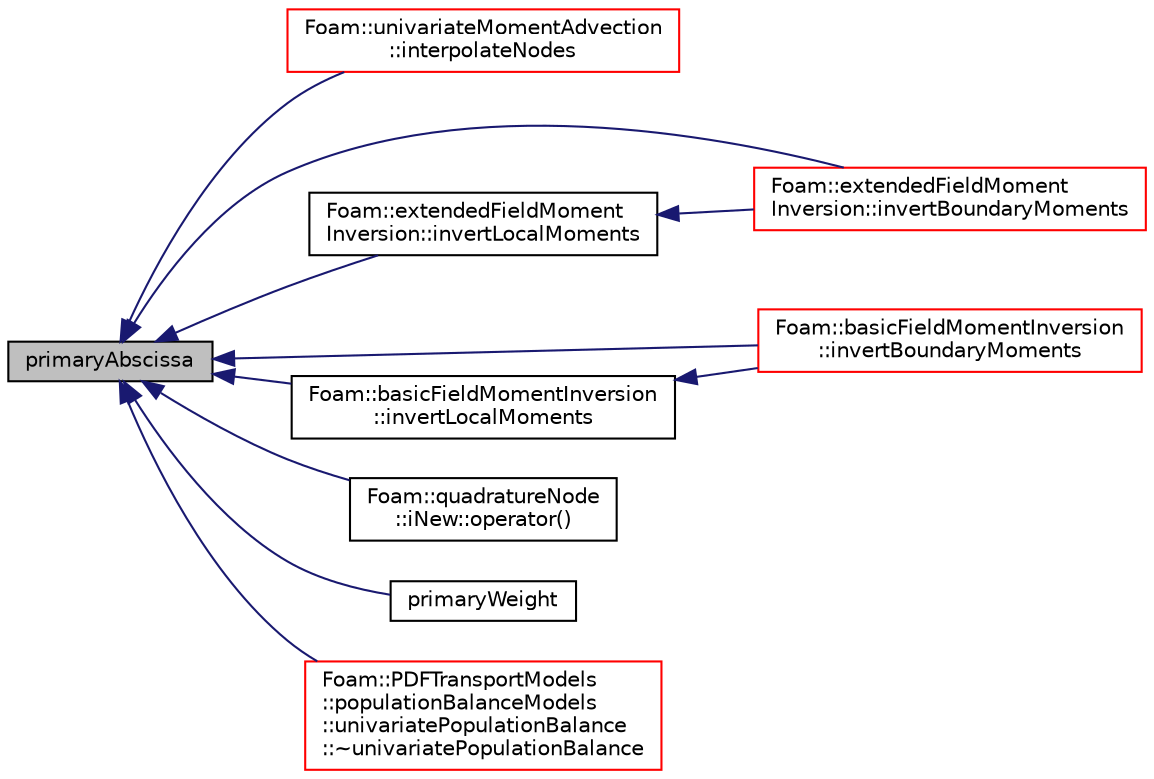 digraph "primaryAbscissa"
{
  bgcolor="transparent";
  edge [fontname="Helvetica",fontsize="10",labelfontname="Helvetica",labelfontsize="10"];
  node [fontname="Helvetica",fontsize="10",shape=record];
  rankdir="LR";
  Node1 [label="primaryAbscissa",height=0.2,width=0.4,color="black", fillcolor="grey75", style="filled", fontcolor="black"];
  Node1 -> Node2 [dir="back",color="midnightblue",fontsize="10",style="solid",fontname="Helvetica"];
  Node2 [label="Foam::univariateMomentAdvection\l::interpolateNodes",height=0.2,width=0.4,color="red",URL="$a00069.html#aee1fc78125838d352f1209c771319fe7",tooltip="Protected member functions. "];
  Node1 -> Node3 [dir="back",color="midnightblue",fontsize="10",style="solid",fontname="Helvetica"];
  Node3 [label="Foam::extendedFieldMoment\lInversion::invertBoundaryMoments",height=0.2,width=0.4,color="red",URL="$a00019.html#a0db254ceb34e9343bebd658750f9312d",tooltip="Invert moments on boundaries. "];
  Node1 -> Node4 [dir="back",color="midnightblue",fontsize="10",style="solid",fontname="Helvetica"];
  Node4 [label="Foam::basicFieldMomentInversion\l::invertBoundaryMoments",height=0.2,width=0.4,color="red",URL="$a00004.html#a0db254ceb34e9343bebd658750f9312d",tooltip="Invert moments on boundaries. "];
  Node1 -> Node5 [dir="back",color="midnightblue",fontsize="10",style="solid",fontname="Helvetica"];
  Node5 [label="Foam::extendedFieldMoment\lInversion::invertLocalMoments",height=0.2,width=0.4,color="black",URL="$a00019.html#ae61ce7f3d511855a1d0eaf25c94d648f",tooltip="Invert moments in a single cell. "];
  Node5 -> Node3 [dir="back",color="midnightblue",fontsize="10",style="solid",fontname="Helvetica"];
  Node1 -> Node6 [dir="back",color="midnightblue",fontsize="10",style="solid",fontname="Helvetica"];
  Node6 [label="Foam::basicFieldMomentInversion\l::invertLocalMoments",height=0.2,width=0.4,color="black",URL="$a00004.html#ae61ce7f3d511855a1d0eaf25c94d648f",tooltip="Invert moments in a single cell. "];
  Node6 -> Node4 [dir="back",color="midnightblue",fontsize="10",style="solid",fontname="Helvetica"];
  Node1 -> Node7 [dir="back",color="midnightblue",fontsize="10",style="solid",fontname="Helvetica"];
  Node7 [label="Foam::quadratureNode\l::iNew::operator()",height=0.2,width=0.4,color="black",URL="$a00033.html#a7cf4b421db9b97300525a415cbae6d2c"];
  Node1 -> Node8 [dir="back",color="midnightblue",fontsize="10",style="solid",fontname="Helvetica"];
  Node8 [label="primaryWeight",height=0.2,width=0.4,color="black",URL="$a00061.html#a156872933508c1374a01a7abe6ec039c",tooltip="Non-const access to the weight of the node. "];
  Node1 -> Node9 [dir="back",color="midnightblue",fontsize="10",style="solid",fontname="Helvetica"];
  Node9 [label="Foam::PDFTransportModels\l::populationBalanceModels\l::univariatePopulationBalance\l::~univariatePopulationBalance",height=0.2,width=0.4,color="red",URL="$a00075.html#a91b7874c9f1109a0de2aa5366cb493cd",tooltip="Destructor. "];
}
